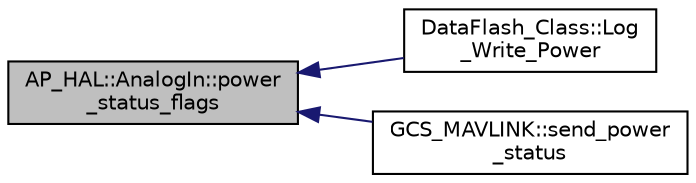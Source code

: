 digraph "AP_HAL::AnalogIn::power_status_flags"
{
 // INTERACTIVE_SVG=YES
  edge [fontname="Helvetica",fontsize="10",labelfontname="Helvetica",labelfontsize="10"];
  node [fontname="Helvetica",fontsize="10",shape=record];
  rankdir="LR";
  Node1 [label="AP_HAL::AnalogIn::power\l_status_flags",height=0.2,width=0.4,color="black", fillcolor="grey75", style="filled" fontcolor="black"];
  Node1 -> Node2 [dir="back",color="midnightblue",fontsize="10",style="solid",fontname="Helvetica"];
  Node2 [label="DataFlash_Class::Log\l_Write_Power",height=0.2,width=0.4,color="black", fillcolor="white", style="filled",URL="$classDataFlash__Class.html#a0244745bcbf21252169dbca26be44557"];
  Node1 -> Node3 [dir="back",color="midnightblue",fontsize="10",style="solid",fontname="Helvetica"];
  Node3 [label="GCS_MAVLINK::send_power\l_status",height=0.2,width=0.4,color="black", fillcolor="white", style="filled",URL="$classGCS__MAVLINK.html#a731179362dc1cb1bbd2fd77eec523d8b"];
}
